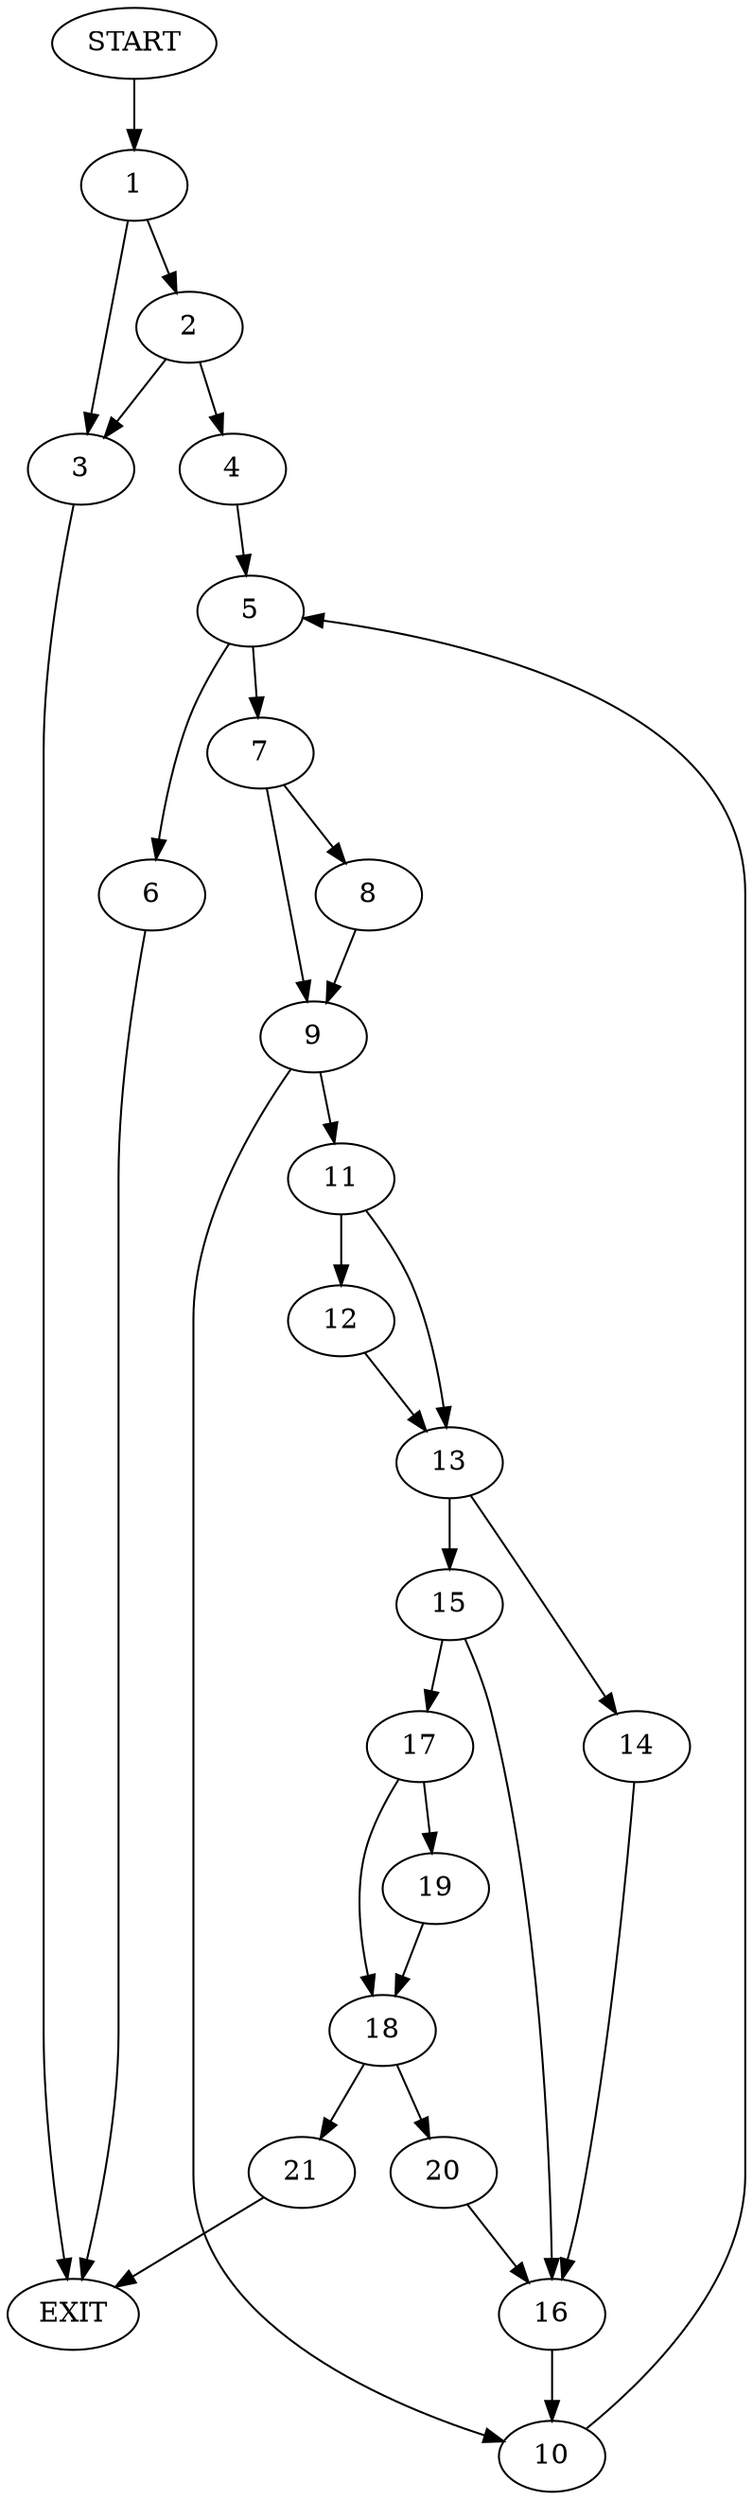 digraph {
0 [label="START"]
22 [label="EXIT"]
0 -> 1
1 -> 2
1 -> 3
3 -> 22
2 -> 3
2 -> 4
4 -> 5
5 -> 6
5 -> 7
6 -> 22
7 -> 8
7 -> 9
8 -> 9
9 -> 10
9 -> 11
11 -> 12
11 -> 13
10 -> 5
12 -> 13
13 -> 14
13 -> 15
14 -> 16
15 -> 16
15 -> 17
16 -> 10
17 -> 18
17 -> 19
18 -> 20
18 -> 21
19 -> 18
21 -> 22
20 -> 16
}
